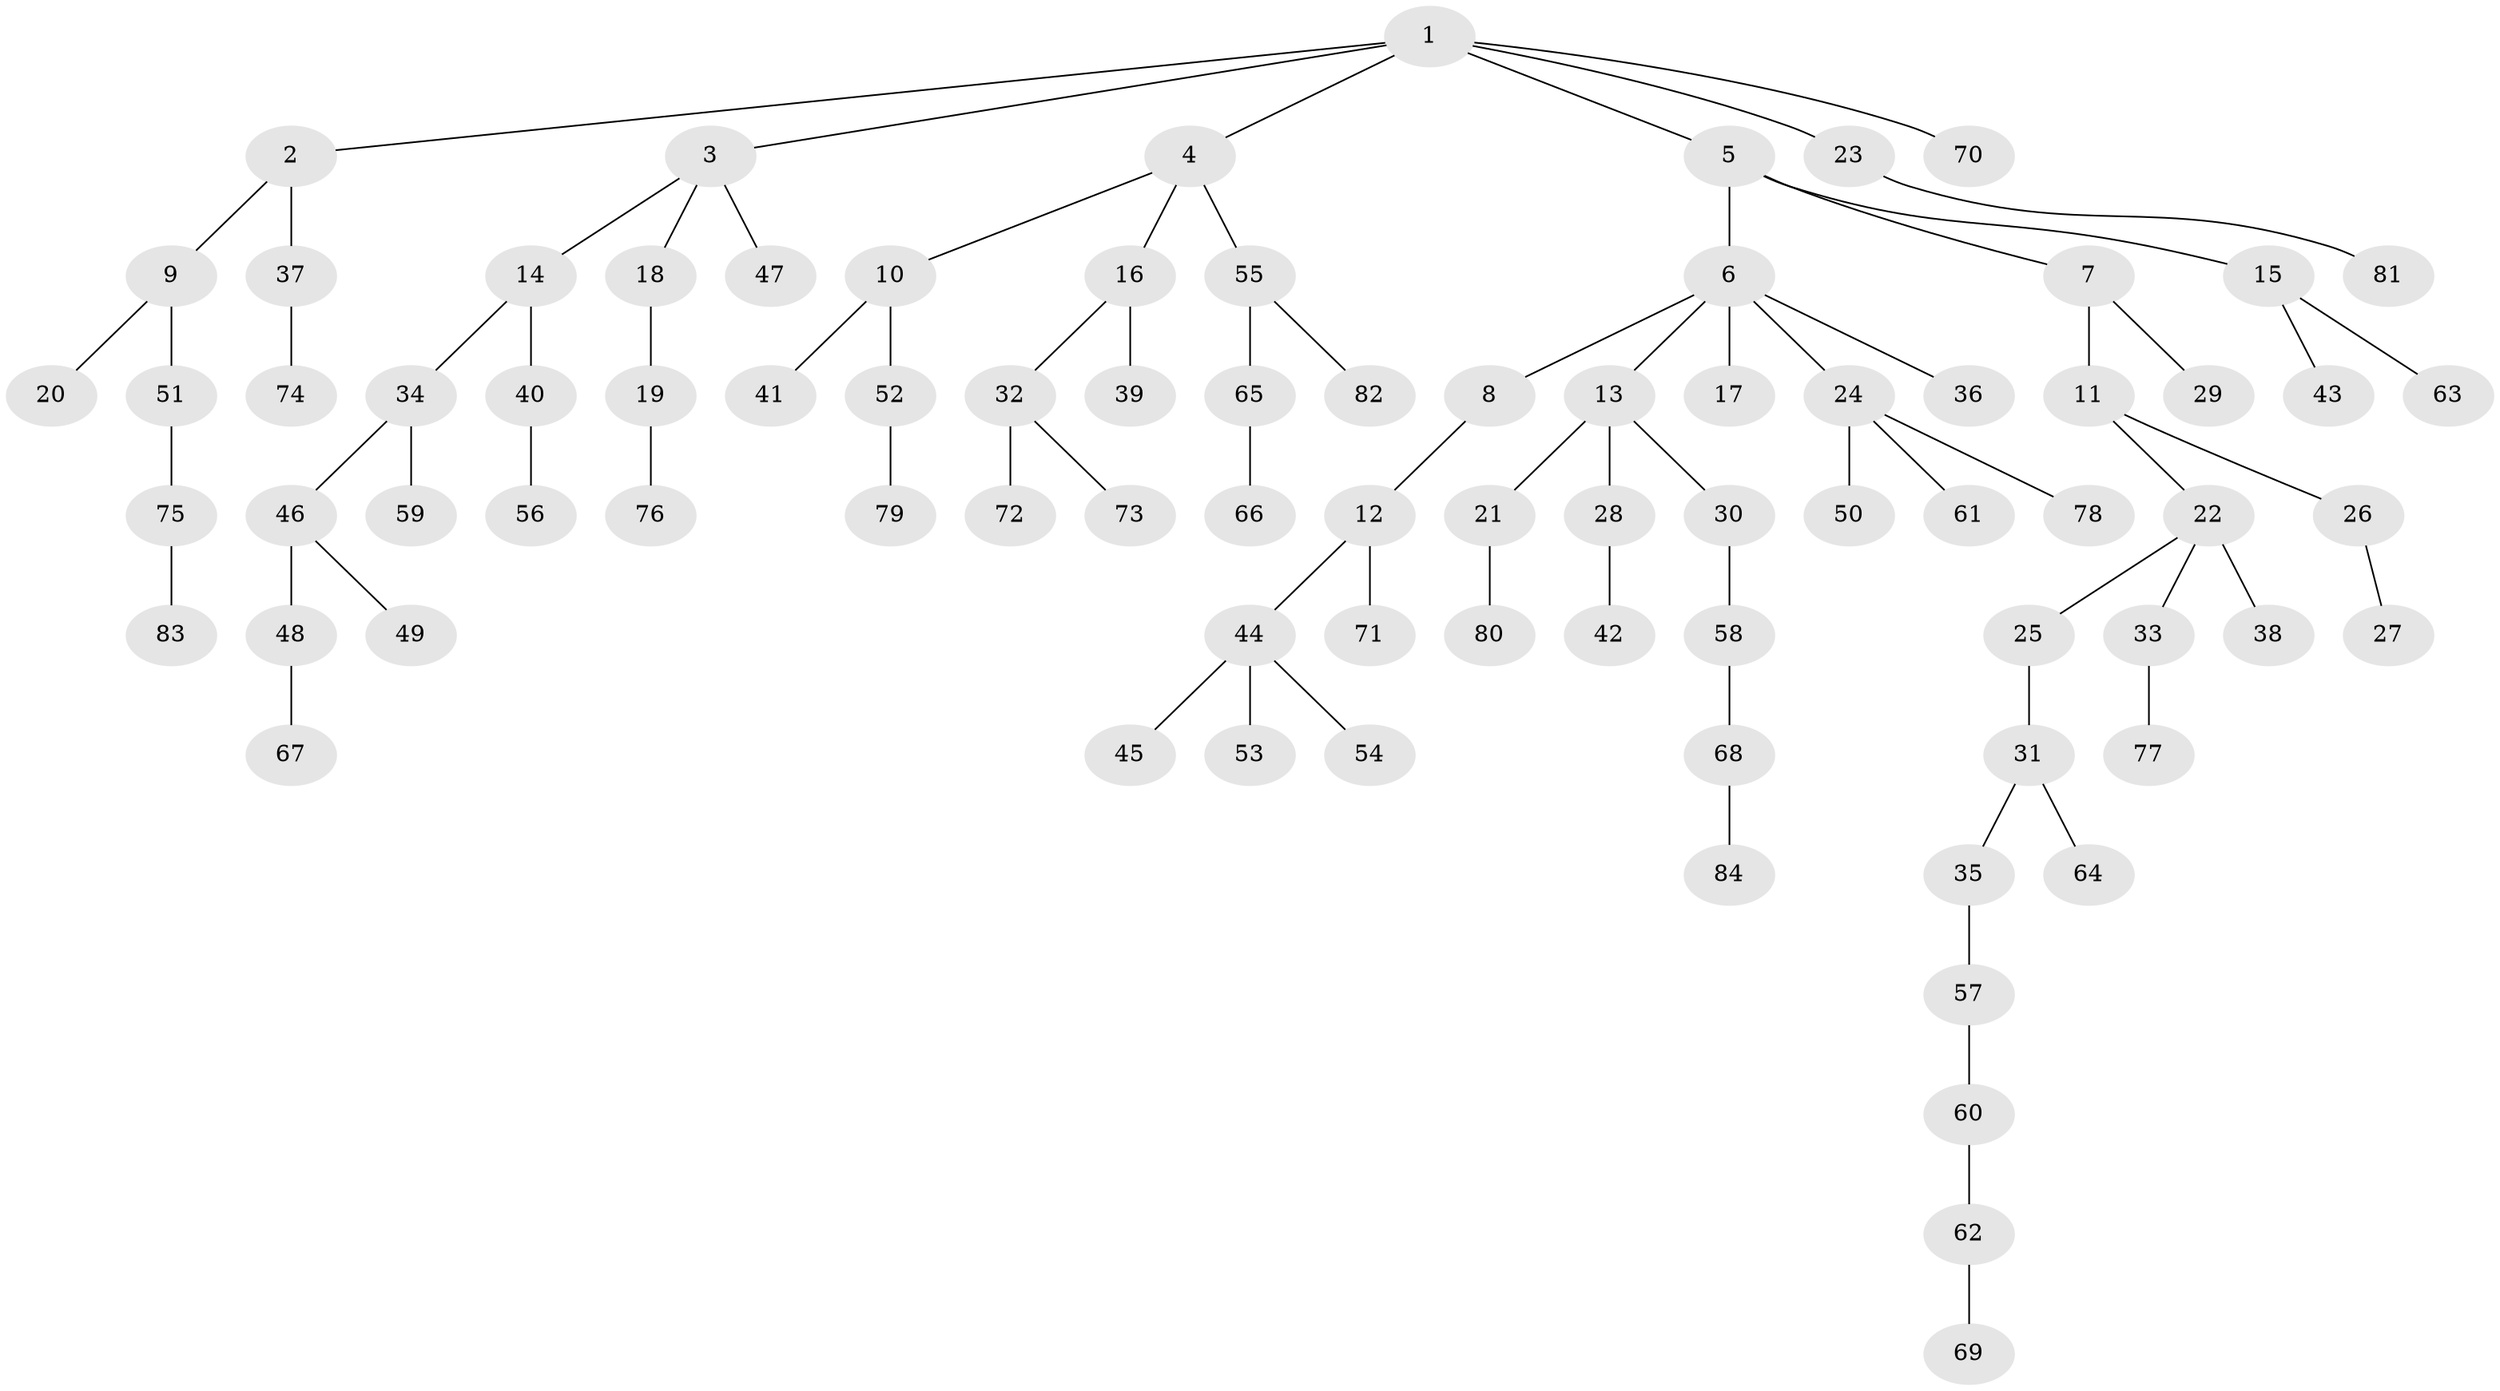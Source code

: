 // coarse degree distribution, {8: 0.01818181818181818, 3: 0.09090909090909091, 4: 0.07272727272727272, 5: 0.05454545454545454, 2: 0.21818181818181817, 1: 0.5454545454545454}
// Generated by graph-tools (version 1.1) at 2025/24/03/03/25 07:24:05]
// undirected, 84 vertices, 83 edges
graph export_dot {
graph [start="1"]
  node [color=gray90,style=filled];
  1;
  2;
  3;
  4;
  5;
  6;
  7;
  8;
  9;
  10;
  11;
  12;
  13;
  14;
  15;
  16;
  17;
  18;
  19;
  20;
  21;
  22;
  23;
  24;
  25;
  26;
  27;
  28;
  29;
  30;
  31;
  32;
  33;
  34;
  35;
  36;
  37;
  38;
  39;
  40;
  41;
  42;
  43;
  44;
  45;
  46;
  47;
  48;
  49;
  50;
  51;
  52;
  53;
  54;
  55;
  56;
  57;
  58;
  59;
  60;
  61;
  62;
  63;
  64;
  65;
  66;
  67;
  68;
  69;
  70;
  71;
  72;
  73;
  74;
  75;
  76;
  77;
  78;
  79;
  80;
  81;
  82;
  83;
  84;
  1 -- 2;
  1 -- 3;
  1 -- 4;
  1 -- 5;
  1 -- 23;
  1 -- 70;
  2 -- 9;
  2 -- 37;
  3 -- 14;
  3 -- 18;
  3 -- 47;
  4 -- 10;
  4 -- 16;
  4 -- 55;
  5 -- 6;
  5 -- 7;
  5 -- 15;
  6 -- 8;
  6 -- 13;
  6 -- 17;
  6 -- 24;
  6 -- 36;
  7 -- 11;
  7 -- 29;
  8 -- 12;
  9 -- 20;
  9 -- 51;
  10 -- 41;
  10 -- 52;
  11 -- 22;
  11 -- 26;
  12 -- 44;
  12 -- 71;
  13 -- 21;
  13 -- 28;
  13 -- 30;
  14 -- 34;
  14 -- 40;
  15 -- 43;
  15 -- 63;
  16 -- 32;
  16 -- 39;
  18 -- 19;
  19 -- 76;
  21 -- 80;
  22 -- 25;
  22 -- 33;
  22 -- 38;
  23 -- 81;
  24 -- 50;
  24 -- 61;
  24 -- 78;
  25 -- 31;
  26 -- 27;
  28 -- 42;
  30 -- 58;
  31 -- 35;
  31 -- 64;
  32 -- 72;
  32 -- 73;
  33 -- 77;
  34 -- 46;
  34 -- 59;
  35 -- 57;
  37 -- 74;
  40 -- 56;
  44 -- 45;
  44 -- 53;
  44 -- 54;
  46 -- 48;
  46 -- 49;
  48 -- 67;
  51 -- 75;
  52 -- 79;
  55 -- 65;
  55 -- 82;
  57 -- 60;
  58 -- 68;
  60 -- 62;
  62 -- 69;
  65 -- 66;
  68 -- 84;
  75 -- 83;
}
